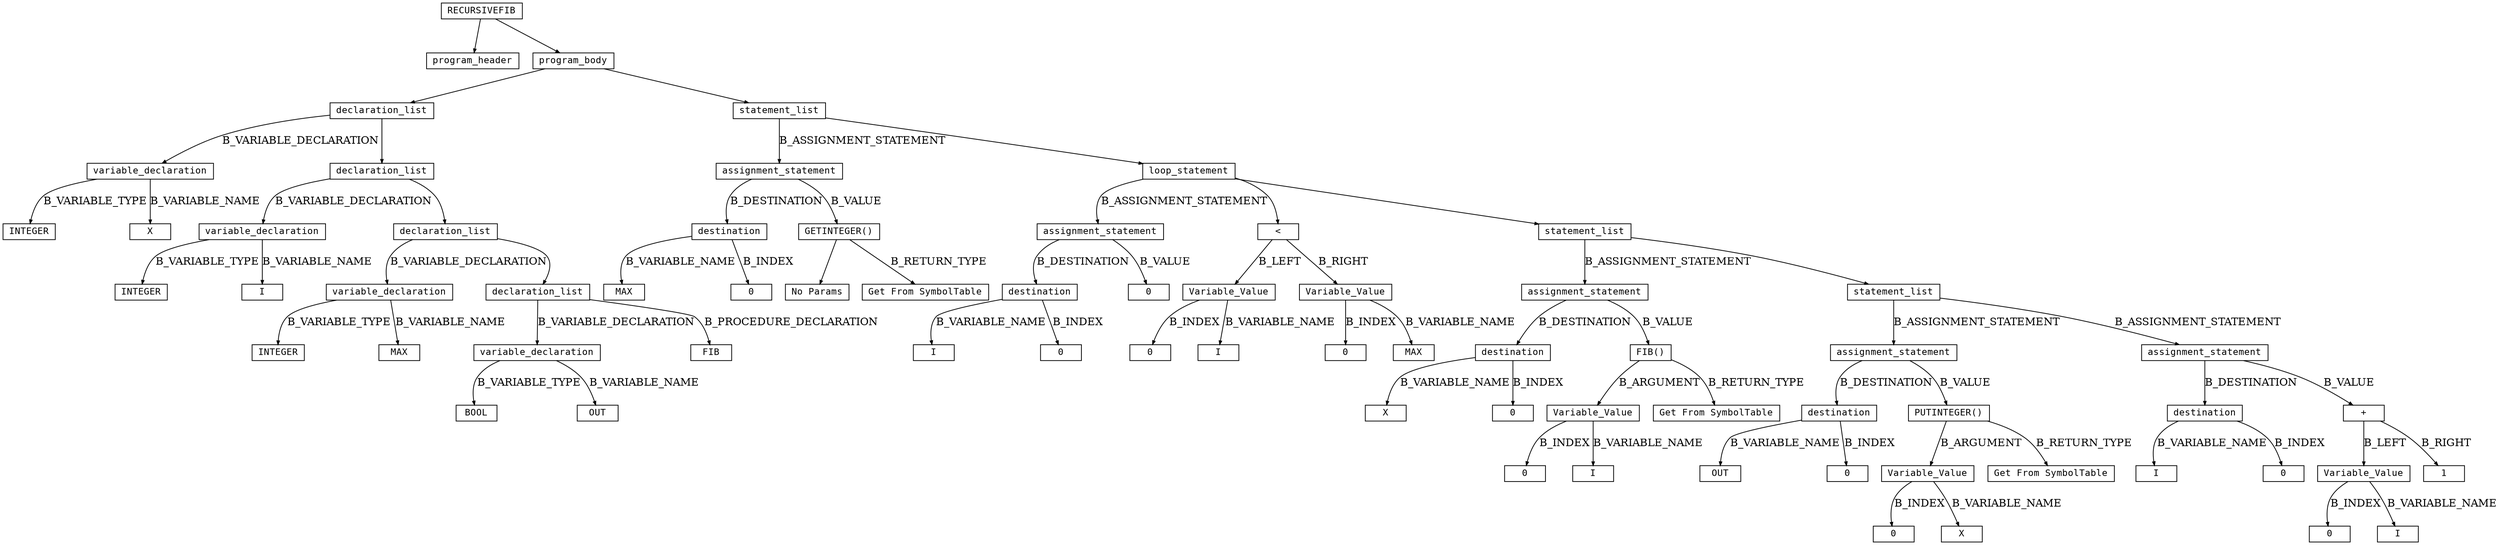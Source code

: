 digraph parsetree {
  node [shape=box, fontsize=12, fontname="Courier", height=.1];
  ranksep=.6;
  edge [arrowsize=.5]
  node1 [label="RECURSIVEFIB"]
  node2 [label="program_header"]
  node1 -> node2 [ label= "" ];
  node3 [label="program_body"]
  node1 -> node3 [ label= "" ];
  node4 [label="declaration_list"]
  node3 -> node4 [ label= "" ];
  node5 [label="statement_list"]
  node3 -> node5 [ label= "" ];
  node6 [label="variable_declaration"]
  node4 -> node6 [ label= "B_VARIABLE_DECLARATION" ];
  node7 [label="declaration_list"]
  node4 -> node7 [ label= "" ];
  node8 [label="assignment_statement"]
  node5 -> node8 [ label= "B_ASSIGNMENT_STATEMENT" ];
  node9 [label="loop_statement"]
  node5 -> node9 [ label= "" ];
  node10 [label="INTEGER"]
  node6 -> node10 [ label= "B_VARIABLE_TYPE" ];
  node11 [label="X"]
  node6 -> node11 [ label= "B_VARIABLE_NAME" ];
  node12 [label="variable_declaration"]
  node7 -> node12 [ label= "B_VARIABLE_DECLARATION" ];
  node13 [label="declaration_list"]
  node7 -> node13 [ label= "" ];
  node14 [label="destination"]
  node8 -> node14 [ label= "B_DESTINATION" ];
  node15 [label="GETINTEGER()"]
  node8 -> node15 [ label= "B_VALUE" ];
  node16 [label="assignment_statement"]
  node9 -> node16 [ label= "B_ASSIGNMENT_STATEMENT" ];
  node17 [label="<"]
  node9 -> node17 [ label= "" ];
  node18 [label="statement_list"]
  node9 -> node18 [ label= "" ];
  node19 [label="INTEGER"]
  node12 -> node19 [ label= "B_VARIABLE_TYPE" ];
  node20 [label="I"]
  node12 -> node20 [ label= "B_VARIABLE_NAME" ];
  node21 [label="variable_declaration"]
  node13 -> node21 [ label= "B_VARIABLE_DECLARATION" ];
  node22 [label="declaration_list"]
  node13 -> node22 [ label= "" ];
  node23 [label="MAX"]
  node14 -> node23 [ label= "B_VARIABLE_NAME" ];
  node24 [label="0"]
  node14 -> node24 [ label= "B_INDEX" ];
  node25 [label="No Params"]
  node15 -> node25 [ label= "" ];
  node26 [label="Get From SymbolTable"]
  node15 -> node26 [ label= "B_RETURN_TYPE" ];
  node27 [label="destination"]
  node16 -> node27 [ label= "B_DESTINATION" ];
  node28 [label="0"]
  node16 -> node28 [ label= "B_VALUE" ];
  node29 [label="Variable_Value"]
  node17 -> node29 [ label= "B_LEFT" ];
  node30 [label="Variable_Value"]
  node17 -> node30 [ label= "B_RIGHT" ];
  node31 [label="assignment_statement"]
  node18 -> node31 [ label= "B_ASSIGNMENT_STATEMENT" ];
  node32 [label="statement_list"]
  node18 -> node32 [ label= "" ];
  node33 [label="INTEGER"]
  node21 -> node33 [ label= "B_VARIABLE_TYPE" ];
  node34 [label="MAX"]
  node21 -> node34 [ label= "B_VARIABLE_NAME" ];
  node35 [label="variable_declaration"]
  node22 -> node35 [ label= "B_VARIABLE_DECLARATION" ];
  node36 [label="FIB"]
  node22 -> node36 [ label= "B_PROCEDURE_DECLARATION" ];
  node37 [label="I"]
  node27 -> node37 [ label= "B_VARIABLE_NAME" ];
  node38 [label="0"]
  node27 -> node38 [ label= "B_INDEX" ];
  node39 [label="0"]
  node29 -> node39 [ label= "B_INDEX" ];
  node40 [label="I"]
  node29 -> node40 [ label= "B_VARIABLE_NAME" ];
  node41 [label="0"]
  node30 -> node41 [ label= "B_INDEX" ];
  node42 [label="MAX"]
  node30 -> node42 [ label= "B_VARIABLE_NAME" ];
  node43 [label="destination"]
  node31 -> node43 [ label= "B_DESTINATION" ];
  node44 [label="FIB()"]
  node31 -> node44 [ label= "B_VALUE" ];
  node45 [label="assignment_statement"]
  node32 -> node45 [ label= "B_ASSIGNMENT_STATEMENT" ];
  node46 [label="assignment_statement"]
  node32 -> node46 [ label= "B_ASSIGNMENT_STATEMENT" ];
  node47 [label="BOOL"]
  node35 -> node47 [ label= "B_VARIABLE_TYPE" ];
  node48 [label="OUT"]
  node35 -> node48 [ label= "B_VARIABLE_NAME" ];
  node49 [label="X"]
  node43 -> node49 [ label= "B_VARIABLE_NAME" ];
  node50 [label="0"]
  node43 -> node50 [ label= "B_INDEX" ];
  node51 [label="Variable_Value"]
  node44 -> node51 [ label= "B_ARGUMENT" ];
  node52 [label="Get From SymbolTable"]
  node44 -> node52 [ label= "B_RETURN_TYPE" ];
  node53 [label="destination"]
  node45 -> node53 [ label= "B_DESTINATION" ];
  node54 [label="PUTINTEGER()"]
  node45 -> node54 [ label= "B_VALUE" ];
  node55 [label="destination"]
  node46 -> node55 [ label= "B_DESTINATION" ];
  node56 [label="+"]
  node46 -> node56 [ label= "B_VALUE" ];
  node57 [label="0"]
  node51 -> node57 [ label= "B_INDEX" ];
  node58 [label="I"]
  node51 -> node58 [ label= "B_VARIABLE_NAME" ];
  node59 [label="OUT"]
  node53 -> node59 [ label= "B_VARIABLE_NAME" ];
  node60 [label="0"]
  node53 -> node60 [ label= "B_INDEX" ];
  node61 [label="Variable_Value"]
  node54 -> node61 [ label= "B_ARGUMENT" ];
  node62 [label="Get From SymbolTable"]
  node54 -> node62 [ label= "B_RETURN_TYPE" ];
  node63 [label="I"]
  node55 -> node63 [ label= "B_VARIABLE_NAME" ];
  node64 [label="0"]
  node55 -> node64 [ label= "B_INDEX" ];
  node65 [label="Variable_Value"]
  node56 -> node65 [ label= "B_LEFT" ];
  node66 [label="1"]
  node56 -> node66 [ label= "B_RIGHT" ];
  node67 [label="0"]
  node61 -> node67 [ label= "B_INDEX" ];
  node68 [label="X"]
  node61 -> node68 [ label= "B_VARIABLE_NAME" ];
  node69 [label="0"]
  node65 -> node69 [ label= "B_INDEX" ];
  node70 [label="I"]
  node65 -> node70 [ label= "B_VARIABLE_NAME" ];
}
